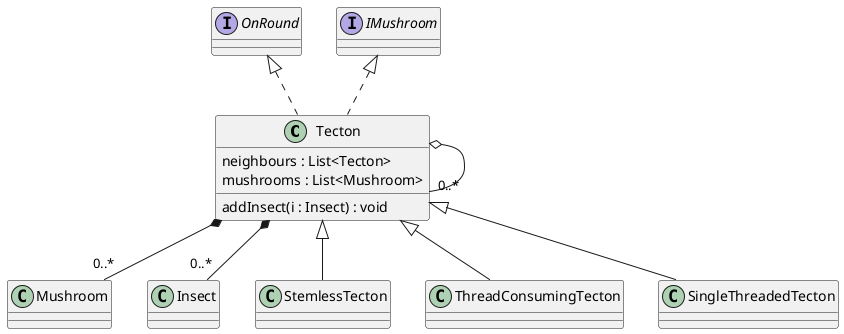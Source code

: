 @startuml tecton

Tecton *-- "0..*" Mushroom
Tecton *-- "0..*" Insect
Tecton o-- "0..*" Tecton
class Tecton implements OnRound, IMushroom{
    neighbours : List<Tecton>
    mushrooms : List<Mushroom>
    addInsect(i : Insect) : void
}

class StemlessTecton extends Tecton {}
class ThreadConsumingTecton extends Tecton {}
class SingleThreadedTecton extends Tecton {}
@enduml
